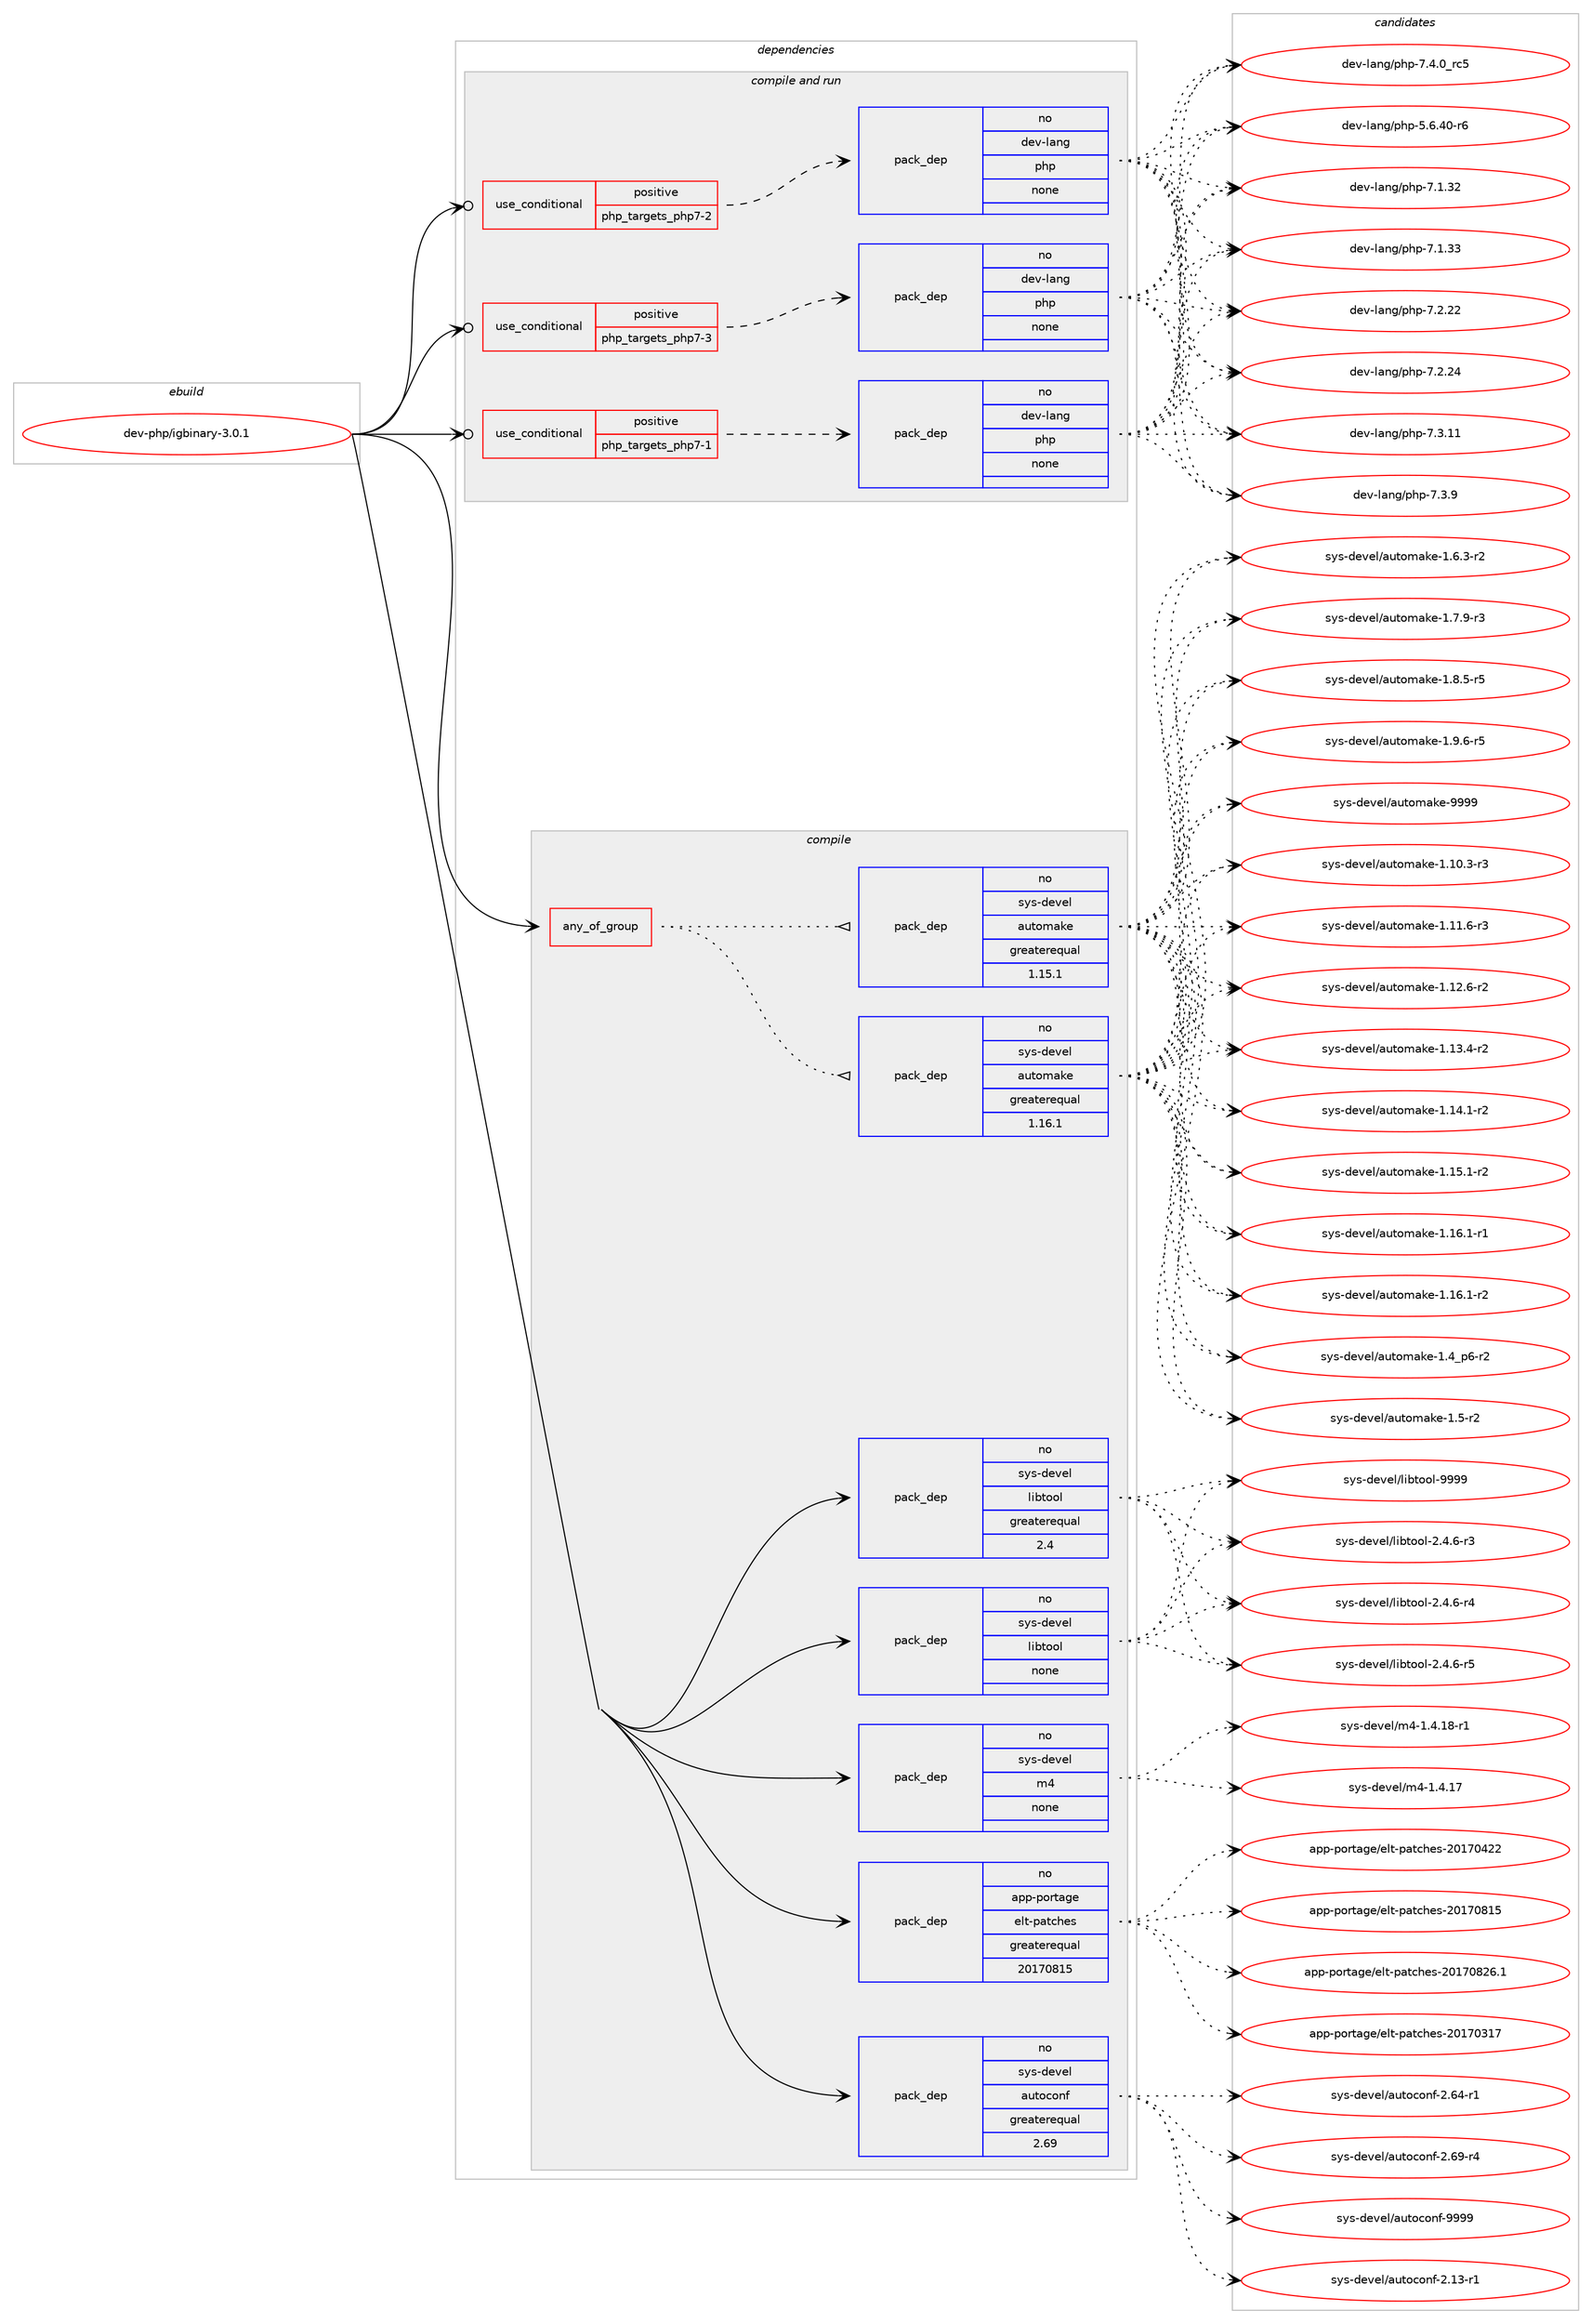 digraph prolog {

# *************
# Graph options
# *************

newrank=true;
concentrate=true;
compound=true;
graph [rankdir=LR,fontname=Helvetica,fontsize=10,ranksep=1.5];#, ranksep=2.5, nodesep=0.2];
edge  [arrowhead=vee];
node  [fontname=Helvetica,fontsize=10];

# **********
# The ebuild
# **********

subgraph cluster_leftcol {
color=gray;
rank=same;
label=<<i>ebuild</i>>;
id [label="dev-php/igbinary-3.0.1", color=red, width=4, href="../dev-php/igbinary-3.0.1.svg"];
}

# ****************
# The dependencies
# ****************

subgraph cluster_midcol {
color=gray;
label=<<i>dependencies</i>>;
subgraph cluster_compile {
fillcolor="#eeeeee";
style=filled;
label=<<i>compile</i>>;
subgraph any11307 {
dependency589477 [label=<<TABLE BORDER="0" CELLBORDER="1" CELLSPACING="0" CELLPADDING="4"><TR><TD CELLPADDING="10">any_of_group</TD></TR></TABLE>>, shape=none, color=red];subgraph pack443063 {
dependency589478 [label=<<TABLE BORDER="0" CELLBORDER="1" CELLSPACING="0" CELLPADDING="4" WIDTH="220"><TR><TD ROWSPAN="6" CELLPADDING="30">pack_dep</TD></TR><TR><TD WIDTH="110">no</TD></TR><TR><TD>sys-devel</TD></TR><TR><TD>automake</TD></TR><TR><TD>greaterequal</TD></TR><TR><TD>1.16.1</TD></TR></TABLE>>, shape=none, color=blue];
}
dependency589477:e -> dependency589478:w [weight=20,style="dotted",arrowhead="oinv"];
subgraph pack443064 {
dependency589479 [label=<<TABLE BORDER="0" CELLBORDER="1" CELLSPACING="0" CELLPADDING="4" WIDTH="220"><TR><TD ROWSPAN="6" CELLPADDING="30">pack_dep</TD></TR><TR><TD WIDTH="110">no</TD></TR><TR><TD>sys-devel</TD></TR><TR><TD>automake</TD></TR><TR><TD>greaterequal</TD></TR><TR><TD>1.15.1</TD></TR></TABLE>>, shape=none, color=blue];
}
dependency589477:e -> dependency589479:w [weight=20,style="dotted",arrowhead="oinv"];
}
id:e -> dependency589477:w [weight=20,style="solid",arrowhead="vee"];
subgraph pack443065 {
dependency589480 [label=<<TABLE BORDER="0" CELLBORDER="1" CELLSPACING="0" CELLPADDING="4" WIDTH="220"><TR><TD ROWSPAN="6" CELLPADDING="30">pack_dep</TD></TR><TR><TD WIDTH="110">no</TD></TR><TR><TD>app-portage</TD></TR><TR><TD>elt-patches</TD></TR><TR><TD>greaterequal</TD></TR><TR><TD>20170815</TD></TR></TABLE>>, shape=none, color=blue];
}
id:e -> dependency589480:w [weight=20,style="solid",arrowhead="vee"];
subgraph pack443066 {
dependency589481 [label=<<TABLE BORDER="0" CELLBORDER="1" CELLSPACING="0" CELLPADDING="4" WIDTH="220"><TR><TD ROWSPAN="6" CELLPADDING="30">pack_dep</TD></TR><TR><TD WIDTH="110">no</TD></TR><TR><TD>sys-devel</TD></TR><TR><TD>autoconf</TD></TR><TR><TD>greaterequal</TD></TR><TR><TD>2.69</TD></TR></TABLE>>, shape=none, color=blue];
}
id:e -> dependency589481:w [weight=20,style="solid",arrowhead="vee"];
subgraph pack443067 {
dependency589482 [label=<<TABLE BORDER="0" CELLBORDER="1" CELLSPACING="0" CELLPADDING="4" WIDTH="220"><TR><TD ROWSPAN="6" CELLPADDING="30">pack_dep</TD></TR><TR><TD WIDTH="110">no</TD></TR><TR><TD>sys-devel</TD></TR><TR><TD>libtool</TD></TR><TR><TD>greaterequal</TD></TR><TR><TD>2.4</TD></TR></TABLE>>, shape=none, color=blue];
}
id:e -> dependency589482:w [weight=20,style="solid",arrowhead="vee"];
subgraph pack443068 {
dependency589483 [label=<<TABLE BORDER="0" CELLBORDER="1" CELLSPACING="0" CELLPADDING="4" WIDTH="220"><TR><TD ROWSPAN="6" CELLPADDING="30">pack_dep</TD></TR><TR><TD WIDTH="110">no</TD></TR><TR><TD>sys-devel</TD></TR><TR><TD>libtool</TD></TR><TR><TD>none</TD></TR><TR><TD></TD></TR></TABLE>>, shape=none, color=blue];
}
id:e -> dependency589483:w [weight=20,style="solid",arrowhead="vee"];
subgraph pack443069 {
dependency589484 [label=<<TABLE BORDER="0" CELLBORDER="1" CELLSPACING="0" CELLPADDING="4" WIDTH="220"><TR><TD ROWSPAN="6" CELLPADDING="30">pack_dep</TD></TR><TR><TD WIDTH="110">no</TD></TR><TR><TD>sys-devel</TD></TR><TR><TD>m4</TD></TR><TR><TD>none</TD></TR><TR><TD></TD></TR></TABLE>>, shape=none, color=blue];
}
id:e -> dependency589484:w [weight=20,style="solid",arrowhead="vee"];
}
subgraph cluster_compileandrun {
fillcolor="#eeeeee";
style=filled;
label=<<i>compile and run</i>>;
subgraph cond134742 {
dependency589485 [label=<<TABLE BORDER="0" CELLBORDER="1" CELLSPACING="0" CELLPADDING="4"><TR><TD ROWSPAN="3" CELLPADDING="10">use_conditional</TD></TR><TR><TD>positive</TD></TR><TR><TD>php_targets_php7-1</TD></TR></TABLE>>, shape=none, color=red];
subgraph pack443070 {
dependency589486 [label=<<TABLE BORDER="0" CELLBORDER="1" CELLSPACING="0" CELLPADDING="4" WIDTH="220"><TR><TD ROWSPAN="6" CELLPADDING="30">pack_dep</TD></TR><TR><TD WIDTH="110">no</TD></TR><TR><TD>dev-lang</TD></TR><TR><TD>php</TD></TR><TR><TD>none</TD></TR><TR><TD></TD></TR></TABLE>>, shape=none, color=blue];
}
dependency589485:e -> dependency589486:w [weight=20,style="dashed",arrowhead="vee"];
}
id:e -> dependency589485:w [weight=20,style="solid",arrowhead="odotvee"];
subgraph cond134743 {
dependency589487 [label=<<TABLE BORDER="0" CELLBORDER="1" CELLSPACING="0" CELLPADDING="4"><TR><TD ROWSPAN="3" CELLPADDING="10">use_conditional</TD></TR><TR><TD>positive</TD></TR><TR><TD>php_targets_php7-2</TD></TR></TABLE>>, shape=none, color=red];
subgraph pack443071 {
dependency589488 [label=<<TABLE BORDER="0" CELLBORDER="1" CELLSPACING="0" CELLPADDING="4" WIDTH="220"><TR><TD ROWSPAN="6" CELLPADDING="30">pack_dep</TD></TR><TR><TD WIDTH="110">no</TD></TR><TR><TD>dev-lang</TD></TR><TR><TD>php</TD></TR><TR><TD>none</TD></TR><TR><TD></TD></TR></TABLE>>, shape=none, color=blue];
}
dependency589487:e -> dependency589488:w [weight=20,style="dashed",arrowhead="vee"];
}
id:e -> dependency589487:w [weight=20,style="solid",arrowhead="odotvee"];
subgraph cond134744 {
dependency589489 [label=<<TABLE BORDER="0" CELLBORDER="1" CELLSPACING="0" CELLPADDING="4"><TR><TD ROWSPAN="3" CELLPADDING="10">use_conditional</TD></TR><TR><TD>positive</TD></TR><TR><TD>php_targets_php7-3</TD></TR></TABLE>>, shape=none, color=red];
subgraph pack443072 {
dependency589490 [label=<<TABLE BORDER="0" CELLBORDER="1" CELLSPACING="0" CELLPADDING="4" WIDTH="220"><TR><TD ROWSPAN="6" CELLPADDING="30">pack_dep</TD></TR><TR><TD WIDTH="110">no</TD></TR><TR><TD>dev-lang</TD></TR><TR><TD>php</TD></TR><TR><TD>none</TD></TR><TR><TD></TD></TR></TABLE>>, shape=none, color=blue];
}
dependency589489:e -> dependency589490:w [weight=20,style="dashed",arrowhead="vee"];
}
id:e -> dependency589489:w [weight=20,style="solid",arrowhead="odotvee"];
}
subgraph cluster_run {
fillcolor="#eeeeee";
style=filled;
label=<<i>run</i>>;
}
}

# **************
# The candidates
# **************

subgraph cluster_choices {
rank=same;
color=gray;
label=<<i>candidates</i>>;

subgraph choice443063 {
color=black;
nodesep=1;
choice11512111545100101118101108479711711611110997107101454946494846514511451 [label="sys-devel/automake-1.10.3-r3", color=red, width=4,href="../sys-devel/automake-1.10.3-r3.svg"];
choice11512111545100101118101108479711711611110997107101454946494946544511451 [label="sys-devel/automake-1.11.6-r3", color=red, width=4,href="../sys-devel/automake-1.11.6-r3.svg"];
choice11512111545100101118101108479711711611110997107101454946495046544511450 [label="sys-devel/automake-1.12.6-r2", color=red, width=4,href="../sys-devel/automake-1.12.6-r2.svg"];
choice11512111545100101118101108479711711611110997107101454946495146524511450 [label="sys-devel/automake-1.13.4-r2", color=red, width=4,href="../sys-devel/automake-1.13.4-r2.svg"];
choice11512111545100101118101108479711711611110997107101454946495246494511450 [label="sys-devel/automake-1.14.1-r2", color=red, width=4,href="../sys-devel/automake-1.14.1-r2.svg"];
choice11512111545100101118101108479711711611110997107101454946495346494511450 [label="sys-devel/automake-1.15.1-r2", color=red, width=4,href="../sys-devel/automake-1.15.1-r2.svg"];
choice11512111545100101118101108479711711611110997107101454946495446494511449 [label="sys-devel/automake-1.16.1-r1", color=red, width=4,href="../sys-devel/automake-1.16.1-r1.svg"];
choice11512111545100101118101108479711711611110997107101454946495446494511450 [label="sys-devel/automake-1.16.1-r2", color=red, width=4,href="../sys-devel/automake-1.16.1-r2.svg"];
choice115121115451001011181011084797117116111109971071014549465295112544511450 [label="sys-devel/automake-1.4_p6-r2", color=red, width=4,href="../sys-devel/automake-1.4_p6-r2.svg"];
choice11512111545100101118101108479711711611110997107101454946534511450 [label="sys-devel/automake-1.5-r2", color=red, width=4,href="../sys-devel/automake-1.5-r2.svg"];
choice115121115451001011181011084797117116111109971071014549465446514511450 [label="sys-devel/automake-1.6.3-r2", color=red, width=4,href="../sys-devel/automake-1.6.3-r2.svg"];
choice115121115451001011181011084797117116111109971071014549465546574511451 [label="sys-devel/automake-1.7.9-r3", color=red, width=4,href="../sys-devel/automake-1.7.9-r3.svg"];
choice115121115451001011181011084797117116111109971071014549465646534511453 [label="sys-devel/automake-1.8.5-r5", color=red, width=4,href="../sys-devel/automake-1.8.5-r5.svg"];
choice115121115451001011181011084797117116111109971071014549465746544511453 [label="sys-devel/automake-1.9.6-r5", color=red, width=4,href="../sys-devel/automake-1.9.6-r5.svg"];
choice115121115451001011181011084797117116111109971071014557575757 [label="sys-devel/automake-9999", color=red, width=4,href="../sys-devel/automake-9999.svg"];
dependency589478:e -> choice11512111545100101118101108479711711611110997107101454946494846514511451:w [style=dotted,weight="100"];
dependency589478:e -> choice11512111545100101118101108479711711611110997107101454946494946544511451:w [style=dotted,weight="100"];
dependency589478:e -> choice11512111545100101118101108479711711611110997107101454946495046544511450:w [style=dotted,weight="100"];
dependency589478:e -> choice11512111545100101118101108479711711611110997107101454946495146524511450:w [style=dotted,weight="100"];
dependency589478:e -> choice11512111545100101118101108479711711611110997107101454946495246494511450:w [style=dotted,weight="100"];
dependency589478:e -> choice11512111545100101118101108479711711611110997107101454946495346494511450:w [style=dotted,weight="100"];
dependency589478:e -> choice11512111545100101118101108479711711611110997107101454946495446494511449:w [style=dotted,weight="100"];
dependency589478:e -> choice11512111545100101118101108479711711611110997107101454946495446494511450:w [style=dotted,weight="100"];
dependency589478:e -> choice115121115451001011181011084797117116111109971071014549465295112544511450:w [style=dotted,weight="100"];
dependency589478:e -> choice11512111545100101118101108479711711611110997107101454946534511450:w [style=dotted,weight="100"];
dependency589478:e -> choice115121115451001011181011084797117116111109971071014549465446514511450:w [style=dotted,weight="100"];
dependency589478:e -> choice115121115451001011181011084797117116111109971071014549465546574511451:w [style=dotted,weight="100"];
dependency589478:e -> choice115121115451001011181011084797117116111109971071014549465646534511453:w [style=dotted,weight="100"];
dependency589478:e -> choice115121115451001011181011084797117116111109971071014549465746544511453:w [style=dotted,weight="100"];
dependency589478:e -> choice115121115451001011181011084797117116111109971071014557575757:w [style=dotted,weight="100"];
}
subgraph choice443064 {
color=black;
nodesep=1;
choice11512111545100101118101108479711711611110997107101454946494846514511451 [label="sys-devel/automake-1.10.3-r3", color=red, width=4,href="../sys-devel/automake-1.10.3-r3.svg"];
choice11512111545100101118101108479711711611110997107101454946494946544511451 [label="sys-devel/automake-1.11.6-r3", color=red, width=4,href="../sys-devel/automake-1.11.6-r3.svg"];
choice11512111545100101118101108479711711611110997107101454946495046544511450 [label="sys-devel/automake-1.12.6-r2", color=red, width=4,href="../sys-devel/automake-1.12.6-r2.svg"];
choice11512111545100101118101108479711711611110997107101454946495146524511450 [label="sys-devel/automake-1.13.4-r2", color=red, width=4,href="../sys-devel/automake-1.13.4-r2.svg"];
choice11512111545100101118101108479711711611110997107101454946495246494511450 [label="sys-devel/automake-1.14.1-r2", color=red, width=4,href="../sys-devel/automake-1.14.1-r2.svg"];
choice11512111545100101118101108479711711611110997107101454946495346494511450 [label="sys-devel/automake-1.15.1-r2", color=red, width=4,href="../sys-devel/automake-1.15.1-r2.svg"];
choice11512111545100101118101108479711711611110997107101454946495446494511449 [label="sys-devel/automake-1.16.1-r1", color=red, width=4,href="../sys-devel/automake-1.16.1-r1.svg"];
choice11512111545100101118101108479711711611110997107101454946495446494511450 [label="sys-devel/automake-1.16.1-r2", color=red, width=4,href="../sys-devel/automake-1.16.1-r2.svg"];
choice115121115451001011181011084797117116111109971071014549465295112544511450 [label="sys-devel/automake-1.4_p6-r2", color=red, width=4,href="../sys-devel/automake-1.4_p6-r2.svg"];
choice11512111545100101118101108479711711611110997107101454946534511450 [label="sys-devel/automake-1.5-r2", color=red, width=4,href="../sys-devel/automake-1.5-r2.svg"];
choice115121115451001011181011084797117116111109971071014549465446514511450 [label="sys-devel/automake-1.6.3-r2", color=red, width=4,href="../sys-devel/automake-1.6.3-r2.svg"];
choice115121115451001011181011084797117116111109971071014549465546574511451 [label="sys-devel/automake-1.7.9-r3", color=red, width=4,href="../sys-devel/automake-1.7.9-r3.svg"];
choice115121115451001011181011084797117116111109971071014549465646534511453 [label="sys-devel/automake-1.8.5-r5", color=red, width=4,href="../sys-devel/automake-1.8.5-r5.svg"];
choice115121115451001011181011084797117116111109971071014549465746544511453 [label="sys-devel/automake-1.9.6-r5", color=red, width=4,href="../sys-devel/automake-1.9.6-r5.svg"];
choice115121115451001011181011084797117116111109971071014557575757 [label="sys-devel/automake-9999", color=red, width=4,href="../sys-devel/automake-9999.svg"];
dependency589479:e -> choice11512111545100101118101108479711711611110997107101454946494846514511451:w [style=dotted,weight="100"];
dependency589479:e -> choice11512111545100101118101108479711711611110997107101454946494946544511451:w [style=dotted,weight="100"];
dependency589479:e -> choice11512111545100101118101108479711711611110997107101454946495046544511450:w [style=dotted,weight="100"];
dependency589479:e -> choice11512111545100101118101108479711711611110997107101454946495146524511450:w [style=dotted,weight="100"];
dependency589479:e -> choice11512111545100101118101108479711711611110997107101454946495246494511450:w [style=dotted,weight="100"];
dependency589479:e -> choice11512111545100101118101108479711711611110997107101454946495346494511450:w [style=dotted,weight="100"];
dependency589479:e -> choice11512111545100101118101108479711711611110997107101454946495446494511449:w [style=dotted,weight="100"];
dependency589479:e -> choice11512111545100101118101108479711711611110997107101454946495446494511450:w [style=dotted,weight="100"];
dependency589479:e -> choice115121115451001011181011084797117116111109971071014549465295112544511450:w [style=dotted,weight="100"];
dependency589479:e -> choice11512111545100101118101108479711711611110997107101454946534511450:w [style=dotted,weight="100"];
dependency589479:e -> choice115121115451001011181011084797117116111109971071014549465446514511450:w [style=dotted,weight="100"];
dependency589479:e -> choice115121115451001011181011084797117116111109971071014549465546574511451:w [style=dotted,weight="100"];
dependency589479:e -> choice115121115451001011181011084797117116111109971071014549465646534511453:w [style=dotted,weight="100"];
dependency589479:e -> choice115121115451001011181011084797117116111109971071014549465746544511453:w [style=dotted,weight="100"];
dependency589479:e -> choice115121115451001011181011084797117116111109971071014557575757:w [style=dotted,weight="100"];
}
subgraph choice443065 {
color=black;
nodesep=1;
choice97112112451121111141169710310147101108116451129711699104101115455048495548514955 [label="app-portage/elt-patches-20170317", color=red, width=4,href="../app-portage/elt-patches-20170317.svg"];
choice97112112451121111141169710310147101108116451129711699104101115455048495548525050 [label="app-portage/elt-patches-20170422", color=red, width=4,href="../app-portage/elt-patches-20170422.svg"];
choice97112112451121111141169710310147101108116451129711699104101115455048495548564953 [label="app-portage/elt-patches-20170815", color=red, width=4,href="../app-portage/elt-patches-20170815.svg"];
choice971121124511211111411697103101471011081164511297116991041011154550484955485650544649 [label="app-portage/elt-patches-20170826.1", color=red, width=4,href="../app-portage/elt-patches-20170826.1.svg"];
dependency589480:e -> choice97112112451121111141169710310147101108116451129711699104101115455048495548514955:w [style=dotted,weight="100"];
dependency589480:e -> choice97112112451121111141169710310147101108116451129711699104101115455048495548525050:w [style=dotted,weight="100"];
dependency589480:e -> choice97112112451121111141169710310147101108116451129711699104101115455048495548564953:w [style=dotted,weight="100"];
dependency589480:e -> choice971121124511211111411697103101471011081164511297116991041011154550484955485650544649:w [style=dotted,weight="100"];
}
subgraph choice443066 {
color=black;
nodesep=1;
choice1151211154510010111810110847971171161119911111010245504649514511449 [label="sys-devel/autoconf-2.13-r1", color=red, width=4,href="../sys-devel/autoconf-2.13-r1.svg"];
choice1151211154510010111810110847971171161119911111010245504654524511449 [label="sys-devel/autoconf-2.64-r1", color=red, width=4,href="../sys-devel/autoconf-2.64-r1.svg"];
choice1151211154510010111810110847971171161119911111010245504654574511452 [label="sys-devel/autoconf-2.69-r4", color=red, width=4,href="../sys-devel/autoconf-2.69-r4.svg"];
choice115121115451001011181011084797117116111991111101024557575757 [label="sys-devel/autoconf-9999", color=red, width=4,href="../sys-devel/autoconf-9999.svg"];
dependency589481:e -> choice1151211154510010111810110847971171161119911111010245504649514511449:w [style=dotted,weight="100"];
dependency589481:e -> choice1151211154510010111810110847971171161119911111010245504654524511449:w [style=dotted,weight="100"];
dependency589481:e -> choice1151211154510010111810110847971171161119911111010245504654574511452:w [style=dotted,weight="100"];
dependency589481:e -> choice115121115451001011181011084797117116111991111101024557575757:w [style=dotted,weight="100"];
}
subgraph choice443067 {
color=black;
nodesep=1;
choice1151211154510010111810110847108105981161111111084550465246544511451 [label="sys-devel/libtool-2.4.6-r3", color=red, width=4,href="../sys-devel/libtool-2.4.6-r3.svg"];
choice1151211154510010111810110847108105981161111111084550465246544511452 [label="sys-devel/libtool-2.4.6-r4", color=red, width=4,href="../sys-devel/libtool-2.4.6-r4.svg"];
choice1151211154510010111810110847108105981161111111084550465246544511453 [label="sys-devel/libtool-2.4.6-r5", color=red, width=4,href="../sys-devel/libtool-2.4.6-r5.svg"];
choice1151211154510010111810110847108105981161111111084557575757 [label="sys-devel/libtool-9999", color=red, width=4,href="../sys-devel/libtool-9999.svg"];
dependency589482:e -> choice1151211154510010111810110847108105981161111111084550465246544511451:w [style=dotted,weight="100"];
dependency589482:e -> choice1151211154510010111810110847108105981161111111084550465246544511452:w [style=dotted,weight="100"];
dependency589482:e -> choice1151211154510010111810110847108105981161111111084550465246544511453:w [style=dotted,weight="100"];
dependency589482:e -> choice1151211154510010111810110847108105981161111111084557575757:w [style=dotted,weight="100"];
}
subgraph choice443068 {
color=black;
nodesep=1;
choice1151211154510010111810110847108105981161111111084550465246544511451 [label="sys-devel/libtool-2.4.6-r3", color=red, width=4,href="../sys-devel/libtool-2.4.6-r3.svg"];
choice1151211154510010111810110847108105981161111111084550465246544511452 [label="sys-devel/libtool-2.4.6-r4", color=red, width=4,href="../sys-devel/libtool-2.4.6-r4.svg"];
choice1151211154510010111810110847108105981161111111084550465246544511453 [label="sys-devel/libtool-2.4.6-r5", color=red, width=4,href="../sys-devel/libtool-2.4.6-r5.svg"];
choice1151211154510010111810110847108105981161111111084557575757 [label="sys-devel/libtool-9999", color=red, width=4,href="../sys-devel/libtool-9999.svg"];
dependency589483:e -> choice1151211154510010111810110847108105981161111111084550465246544511451:w [style=dotted,weight="100"];
dependency589483:e -> choice1151211154510010111810110847108105981161111111084550465246544511452:w [style=dotted,weight="100"];
dependency589483:e -> choice1151211154510010111810110847108105981161111111084550465246544511453:w [style=dotted,weight="100"];
dependency589483:e -> choice1151211154510010111810110847108105981161111111084557575757:w [style=dotted,weight="100"];
}
subgraph choice443069 {
color=black;
nodesep=1;
choice11512111545100101118101108471095245494652464955 [label="sys-devel/m4-1.4.17", color=red, width=4,href="../sys-devel/m4-1.4.17.svg"];
choice115121115451001011181011084710952454946524649564511449 [label="sys-devel/m4-1.4.18-r1", color=red, width=4,href="../sys-devel/m4-1.4.18-r1.svg"];
dependency589484:e -> choice11512111545100101118101108471095245494652464955:w [style=dotted,weight="100"];
dependency589484:e -> choice115121115451001011181011084710952454946524649564511449:w [style=dotted,weight="100"];
}
subgraph choice443070 {
color=black;
nodesep=1;
choice100101118451089711010347112104112455346544652484511454 [label="dev-lang/php-5.6.40-r6", color=red, width=4,href="../dev-lang/php-5.6.40-r6.svg"];
choice10010111845108971101034711210411245554649465150 [label="dev-lang/php-7.1.32", color=red, width=4,href="../dev-lang/php-7.1.32.svg"];
choice10010111845108971101034711210411245554649465151 [label="dev-lang/php-7.1.33", color=red, width=4,href="../dev-lang/php-7.1.33.svg"];
choice10010111845108971101034711210411245554650465050 [label="dev-lang/php-7.2.22", color=red, width=4,href="../dev-lang/php-7.2.22.svg"];
choice10010111845108971101034711210411245554650465052 [label="dev-lang/php-7.2.24", color=red, width=4,href="../dev-lang/php-7.2.24.svg"];
choice10010111845108971101034711210411245554651464949 [label="dev-lang/php-7.3.11", color=red, width=4,href="../dev-lang/php-7.3.11.svg"];
choice100101118451089711010347112104112455546514657 [label="dev-lang/php-7.3.9", color=red, width=4,href="../dev-lang/php-7.3.9.svg"];
choice100101118451089711010347112104112455546524648951149953 [label="dev-lang/php-7.4.0_rc5", color=red, width=4,href="../dev-lang/php-7.4.0_rc5.svg"];
dependency589486:e -> choice100101118451089711010347112104112455346544652484511454:w [style=dotted,weight="100"];
dependency589486:e -> choice10010111845108971101034711210411245554649465150:w [style=dotted,weight="100"];
dependency589486:e -> choice10010111845108971101034711210411245554649465151:w [style=dotted,weight="100"];
dependency589486:e -> choice10010111845108971101034711210411245554650465050:w [style=dotted,weight="100"];
dependency589486:e -> choice10010111845108971101034711210411245554650465052:w [style=dotted,weight="100"];
dependency589486:e -> choice10010111845108971101034711210411245554651464949:w [style=dotted,weight="100"];
dependency589486:e -> choice100101118451089711010347112104112455546514657:w [style=dotted,weight="100"];
dependency589486:e -> choice100101118451089711010347112104112455546524648951149953:w [style=dotted,weight="100"];
}
subgraph choice443071 {
color=black;
nodesep=1;
choice100101118451089711010347112104112455346544652484511454 [label="dev-lang/php-5.6.40-r6", color=red, width=4,href="../dev-lang/php-5.6.40-r6.svg"];
choice10010111845108971101034711210411245554649465150 [label="dev-lang/php-7.1.32", color=red, width=4,href="../dev-lang/php-7.1.32.svg"];
choice10010111845108971101034711210411245554649465151 [label="dev-lang/php-7.1.33", color=red, width=4,href="../dev-lang/php-7.1.33.svg"];
choice10010111845108971101034711210411245554650465050 [label="dev-lang/php-7.2.22", color=red, width=4,href="../dev-lang/php-7.2.22.svg"];
choice10010111845108971101034711210411245554650465052 [label="dev-lang/php-7.2.24", color=red, width=4,href="../dev-lang/php-7.2.24.svg"];
choice10010111845108971101034711210411245554651464949 [label="dev-lang/php-7.3.11", color=red, width=4,href="../dev-lang/php-7.3.11.svg"];
choice100101118451089711010347112104112455546514657 [label="dev-lang/php-7.3.9", color=red, width=4,href="../dev-lang/php-7.3.9.svg"];
choice100101118451089711010347112104112455546524648951149953 [label="dev-lang/php-7.4.0_rc5", color=red, width=4,href="../dev-lang/php-7.4.0_rc5.svg"];
dependency589488:e -> choice100101118451089711010347112104112455346544652484511454:w [style=dotted,weight="100"];
dependency589488:e -> choice10010111845108971101034711210411245554649465150:w [style=dotted,weight="100"];
dependency589488:e -> choice10010111845108971101034711210411245554649465151:w [style=dotted,weight="100"];
dependency589488:e -> choice10010111845108971101034711210411245554650465050:w [style=dotted,weight="100"];
dependency589488:e -> choice10010111845108971101034711210411245554650465052:w [style=dotted,weight="100"];
dependency589488:e -> choice10010111845108971101034711210411245554651464949:w [style=dotted,weight="100"];
dependency589488:e -> choice100101118451089711010347112104112455546514657:w [style=dotted,weight="100"];
dependency589488:e -> choice100101118451089711010347112104112455546524648951149953:w [style=dotted,weight="100"];
}
subgraph choice443072 {
color=black;
nodesep=1;
choice100101118451089711010347112104112455346544652484511454 [label="dev-lang/php-5.6.40-r6", color=red, width=4,href="../dev-lang/php-5.6.40-r6.svg"];
choice10010111845108971101034711210411245554649465150 [label="dev-lang/php-7.1.32", color=red, width=4,href="../dev-lang/php-7.1.32.svg"];
choice10010111845108971101034711210411245554649465151 [label="dev-lang/php-7.1.33", color=red, width=4,href="../dev-lang/php-7.1.33.svg"];
choice10010111845108971101034711210411245554650465050 [label="dev-lang/php-7.2.22", color=red, width=4,href="../dev-lang/php-7.2.22.svg"];
choice10010111845108971101034711210411245554650465052 [label="dev-lang/php-7.2.24", color=red, width=4,href="../dev-lang/php-7.2.24.svg"];
choice10010111845108971101034711210411245554651464949 [label="dev-lang/php-7.3.11", color=red, width=4,href="../dev-lang/php-7.3.11.svg"];
choice100101118451089711010347112104112455546514657 [label="dev-lang/php-7.3.9", color=red, width=4,href="../dev-lang/php-7.3.9.svg"];
choice100101118451089711010347112104112455546524648951149953 [label="dev-lang/php-7.4.0_rc5", color=red, width=4,href="../dev-lang/php-7.4.0_rc5.svg"];
dependency589490:e -> choice100101118451089711010347112104112455346544652484511454:w [style=dotted,weight="100"];
dependency589490:e -> choice10010111845108971101034711210411245554649465150:w [style=dotted,weight="100"];
dependency589490:e -> choice10010111845108971101034711210411245554649465151:w [style=dotted,weight="100"];
dependency589490:e -> choice10010111845108971101034711210411245554650465050:w [style=dotted,weight="100"];
dependency589490:e -> choice10010111845108971101034711210411245554650465052:w [style=dotted,weight="100"];
dependency589490:e -> choice10010111845108971101034711210411245554651464949:w [style=dotted,weight="100"];
dependency589490:e -> choice100101118451089711010347112104112455546514657:w [style=dotted,weight="100"];
dependency589490:e -> choice100101118451089711010347112104112455546524648951149953:w [style=dotted,weight="100"];
}
}

}
